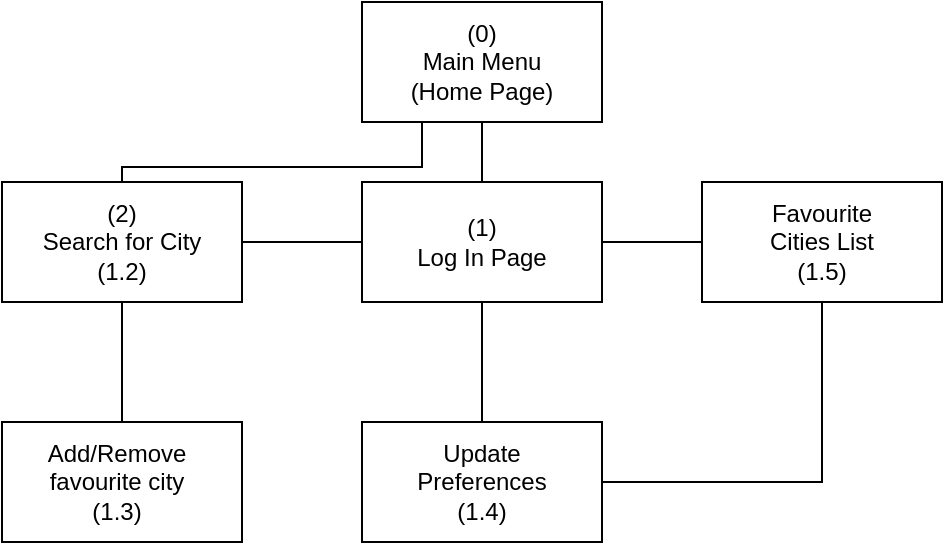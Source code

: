 <mxfile version="20.5.1" type="device"><diagram id="P4bxB3XX3xyZ5fxQvDiX" name="Page-1"><mxGraphModel dx="1018" dy="658" grid="1" gridSize="10" guides="1" tooltips="1" connect="1" arrows="1" fold="1" page="1" pageScale="1" pageWidth="850" pageHeight="1100" math="0" shadow="0"><root><mxCell id="0"/><mxCell id="1" parent="0"/><mxCell id="LEa-M2NLjsuV9hAhq6aC-12" value="" style="edgeStyle=orthogonalEdgeStyle;rounded=0;orthogonalLoop=1;jettySize=auto;html=1;" edge="1" parent="1" source="LEa-M2NLjsuV9hAhq6aC-1" target="LEa-M2NLjsuV9hAhq6aC-5"><mxGeometry relative="1" as="geometry"/></mxCell><mxCell id="LEa-M2NLjsuV9hAhq6aC-13" style="edgeStyle=orthogonalEdgeStyle;rounded=0;orthogonalLoop=1;jettySize=auto;html=1;exitX=0.25;exitY=1;exitDx=0;exitDy=0;entryX=0.5;entryY=0;entryDx=0;entryDy=0;" edge="1" parent="1" source="LEa-M2NLjsuV9hAhq6aC-1" target="LEa-M2NLjsuV9hAhq6aC-6"><mxGeometry relative="1" as="geometry"/></mxCell><mxCell id="LEa-M2NLjsuV9hAhq6aC-1" value="" style="rounded=0;whiteSpace=wrap;html=1;" vertex="1" parent="1"><mxGeometry x="510" y="50" width="120" height="60" as="geometry"/></mxCell><mxCell id="LEa-M2NLjsuV9hAhq6aC-2" value="(0)&lt;br&gt;Main Menu&lt;br&gt;(Home Page)" style="text;html=1;strokeColor=none;fillColor=none;align=center;verticalAlign=middle;whiteSpace=wrap;rounded=0;" vertex="1" parent="1"><mxGeometry x="530" y="65" width="80" height="30" as="geometry"/></mxCell><mxCell id="LEa-M2NLjsuV9hAhq6aC-21" value="" style="edgeStyle=orthogonalEdgeStyle;rounded=0;orthogonalLoop=1;jettySize=auto;html=1;" edge="1" parent="1" source="LEa-M2NLjsuV9hAhq6aC-3" target="LEa-M2NLjsuV9hAhq6aC-5"><mxGeometry relative="1" as="geometry"/></mxCell><mxCell id="LEa-M2NLjsuV9hAhq6aC-3" value="" style="rounded=0;whiteSpace=wrap;html=1;" vertex="1" parent="1"><mxGeometry x="330" y="140" width="120" height="60" as="geometry"/></mxCell><mxCell id="LEa-M2NLjsuV9hAhq6aC-4" value="" style="rounded=0;whiteSpace=wrap;html=1;" vertex="1" parent="1"><mxGeometry x="510" y="140" width="120" height="60" as="geometry"/></mxCell><mxCell id="LEa-M2NLjsuV9hAhq6aC-5" value="(1)&lt;br&gt;Log In Page" style="text;html=1;strokeColor=none;fillColor=none;align=center;verticalAlign=middle;whiteSpace=wrap;rounded=0;" vertex="1" parent="1"><mxGeometry x="530" y="155" width="80" height="30" as="geometry"/></mxCell><mxCell id="LEa-M2NLjsuV9hAhq6aC-6" value="(2)&lt;br&gt;Search for City&lt;br&gt;(1.2)" style="text;html=1;strokeColor=none;fillColor=none;align=center;verticalAlign=middle;whiteSpace=wrap;rounded=0;" vertex="1" parent="1"><mxGeometry x="345" y="155" width="90" height="30" as="geometry"/></mxCell><mxCell id="LEa-M2NLjsuV9hAhq6aC-9" value="" style="rounded=0;whiteSpace=wrap;html=1;" vertex="1" parent="1"><mxGeometry x="330" y="260" width="120" height="60" as="geometry"/></mxCell><mxCell id="LEa-M2NLjsuV9hAhq6aC-10" value="Add/Remove favourite city&lt;br&gt;(1.3)" style="text;html=1;strokeColor=none;fillColor=none;align=center;verticalAlign=middle;whiteSpace=wrap;rounded=0;" vertex="1" parent="1"><mxGeometry x="345" y="275" width="85" height="30" as="geometry"/></mxCell><mxCell id="LEa-M2NLjsuV9hAhq6aC-22" value="" style="rounded=0;whiteSpace=wrap;html=1;" vertex="1" parent="1"><mxGeometry x="510" y="260" width="120" height="60" as="geometry"/></mxCell><mxCell id="LEa-M2NLjsuV9hAhq6aC-23" value="Update Preferences&lt;br&gt;(1.4)" style="text;html=1;strokeColor=none;fillColor=none;align=center;verticalAlign=middle;whiteSpace=wrap;rounded=0;" vertex="1" parent="1"><mxGeometry x="540" y="275" width="60" height="30" as="geometry"/></mxCell><mxCell id="LEa-M2NLjsuV9hAhq6aC-26" value="" style="endArrow=none;html=1;rounded=0;entryX=0.5;entryY=1;entryDx=0;entryDy=0;exitX=0.5;exitY=0;exitDx=0;exitDy=0;" edge="1" parent="1" source="LEa-M2NLjsuV9hAhq6aC-22" target="LEa-M2NLjsuV9hAhq6aC-4"><mxGeometry width="50" height="50" relative="1" as="geometry"><mxPoint x="400" y="240" as="sourcePoint"/><mxPoint x="450" y="190" as="targetPoint"/></mxGeometry></mxCell><mxCell id="LEa-M2NLjsuV9hAhq6aC-27" value="" style="endArrow=none;html=1;rounded=0;entryX=0.5;entryY=1;entryDx=0;entryDy=0;exitX=0.5;exitY=0;exitDx=0;exitDy=0;" edge="1" parent="1" source="LEa-M2NLjsuV9hAhq6aC-9" target="LEa-M2NLjsuV9hAhq6aC-3"><mxGeometry width="50" height="50" relative="1" as="geometry"><mxPoint x="400" y="240" as="sourcePoint"/><mxPoint x="450" y="190" as="targetPoint"/></mxGeometry></mxCell><mxCell id="LEa-M2NLjsuV9hAhq6aC-29" value="" style="rounded=0;whiteSpace=wrap;html=1;" vertex="1" parent="1"><mxGeometry x="680" y="140" width="120" height="60" as="geometry"/></mxCell><mxCell id="LEa-M2NLjsuV9hAhq6aC-30" value="Favourite &lt;br&gt;Cities List&lt;br&gt;(1.5)" style="text;html=1;strokeColor=none;fillColor=none;align=center;verticalAlign=middle;whiteSpace=wrap;rounded=0;" vertex="1" parent="1"><mxGeometry x="690" y="155" width="100" height="30" as="geometry"/></mxCell><mxCell id="LEa-M2NLjsuV9hAhq6aC-32" value="" style="endArrow=none;html=1;rounded=0;entryX=0;entryY=0.5;entryDx=0;entryDy=0;exitX=1;exitY=0.5;exitDx=0;exitDy=0;" edge="1" parent="1" source="LEa-M2NLjsuV9hAhq6aC-4" target="LEa-M2NLjsuV9hAhq6aC-29"><mxGeometry width="50" height="50" relative="1" as="geometry"><mxPoint x="400" y="220" as="sourcePoint"/><mxPoint x="450" y="170" as="targetPoint"/></mxGeometry></mxCell><mxCell id="LEa-M2NLjsuV9hAhq6aC-34" value="" style="endArrow=none;html=1;rounded=0;entryX=0.5;entryY=1;entryDx=0;entryDy=0;exitX=1;exitY=0.5;exitDx=0;exitDy=0;" edge="1" parent="1" source="LEa-M2NLjsuV9hAhq6aC-22" target="LEa-M2NLjsuV9hAhq6aC-29"><mxGeometry width="50" height="50" relative="1" as="geometry"><mxPoint x="400" y="220" as="sourcePoint"/><mxPoint x="450" y="170" as="targetPoint"/><Array as="points"><mxPoint x="740" y="290"/></Array></mxGeometry></mxCell></root></mxGraphModel></diagram></mxfile>